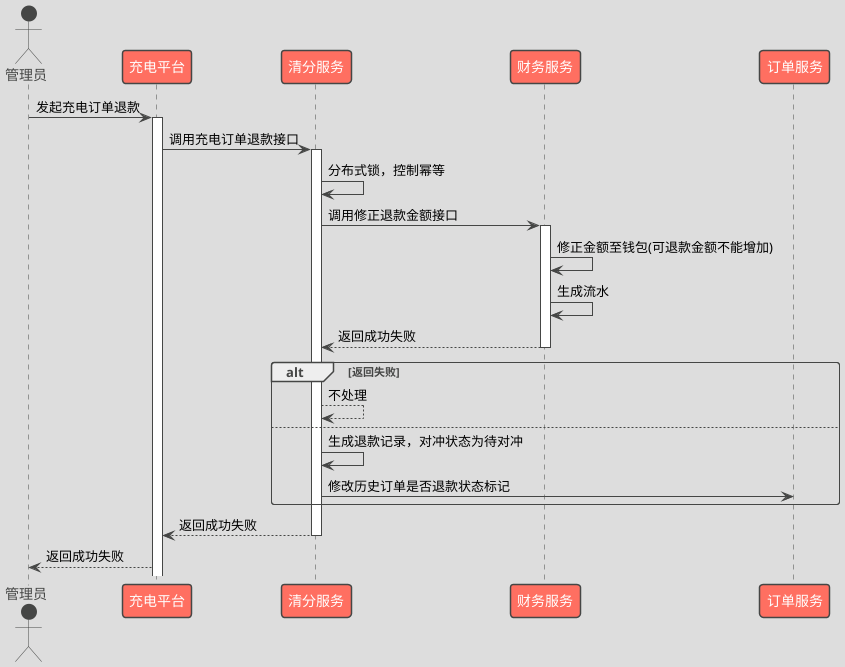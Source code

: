 @startuml
'https://plantuml.com/sequence-diagram
!theme toy

actor 管理员

管理员 -> 充电平台: 发起充电订单退款
activate 充电平台
充电平台 -> 清分服务: 调用充电订单退款接口
activate 清分服务
清分服务 -> 清分服务: 分布式锁，控制幂等
清分服务 -> 财务服务: 调用修正退款金额接口
activate 财务服务
财务服务 -> 财务服务: 修正金额至钱包(可退款金额不能增加)
财务服务 -> 财务服务: 生成流水
财务服务 --> 清分服务: 返回成功失败
deactivate 财务服务
alt 返回失败
    清分服务 --> 清分服务: 不处理
else
    清分服务 -> 清分服务: 生成退款记录，对冲状态为待对冲
    清分服务 -> 订单服务: 修改历史订单是否退款状态标记
end
清分服务 --> 充电平台: 返回成功失败
deactivate 清分服务
充电平台 --> 管理员: 返回成功失败
@enduml
